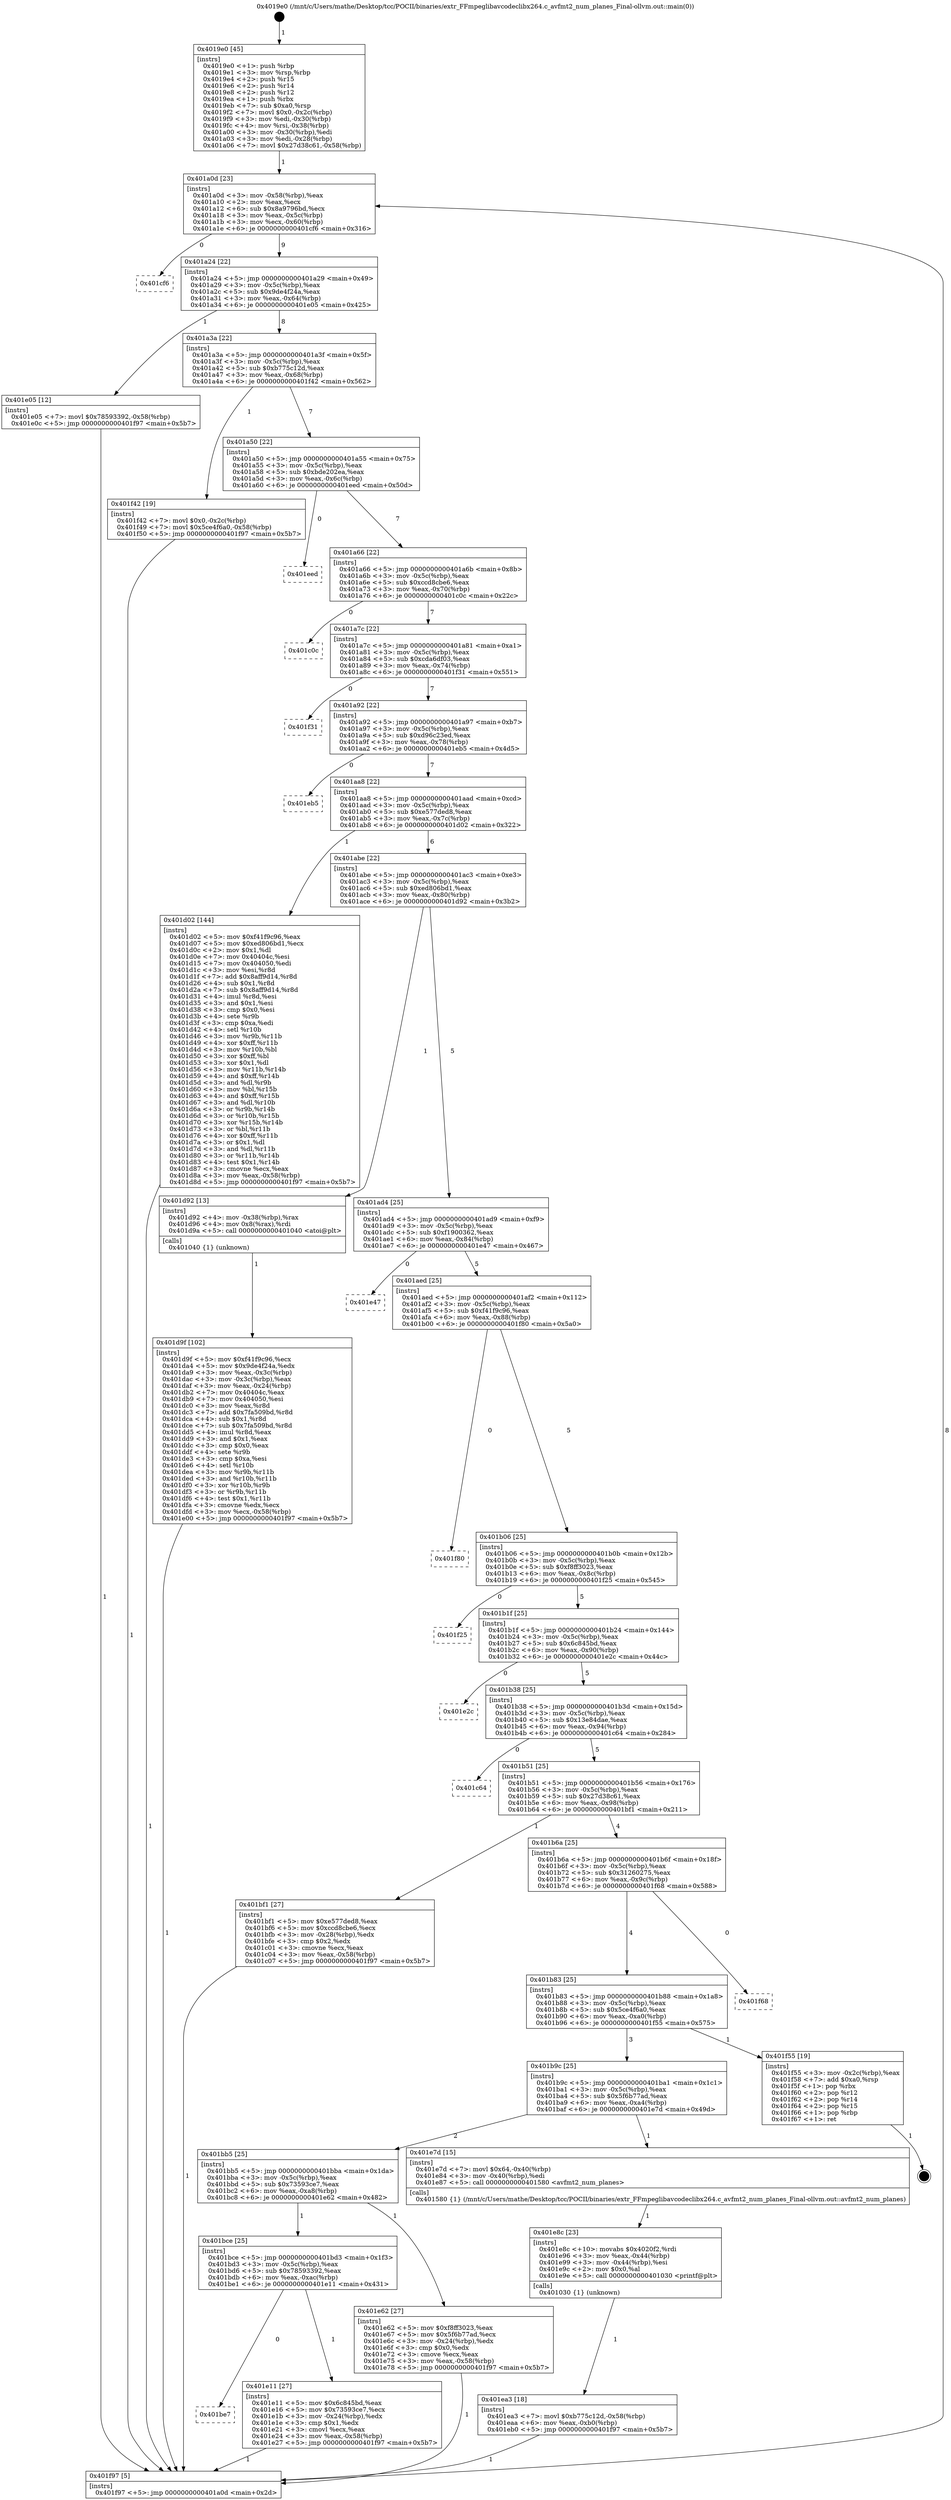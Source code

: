 digraph "0x4019e0" {
  label = "0x4019e0 (/mnt/c/Users/mathe/Desktop/tcc/POCII/binaries/extr_FFmpeglibavcodeclibx264.c_avfmt2_num_planes_Final-ollvm.out::main(0))"
  labelloc = "t"
  node[shape=record]

  Entry [label="",width=0.3,height=0.3,shape=circle,fillcolor=black,style=filled]
  "0x401a0d" [label="{
     0x401a0d [23]\l
     | [instrs]\l
     &nbsp;&nbsp;0x401a0d \<+3\>: mov -0x58(%rbp),%eax\l
     &nbsp;&nbsp;0x401a10 \<+2\>: mov %eax,%ecx\l
     &nbsp;&nbsp;0x401a12 \<+6\>: sub $0x8a9796bd,%ecx\l
     &nbsp;&nbsp;0x401a18 \<+3\>: mov %eax,-0x5c(%rbp)\l
     &nbsp;&nbsp;0x401a1b \<+3\>: mov %ecx,-0x60(%rbp)\l
     &nbsp;&nbsp;0x401a1e \<+6\>: je 0000000000401cf6 \<main+0x316\>\l
  }"]
  "0x401cf6" [label="{
     0x401cf6\l
  }", style=dashed]
  "0x401a24" [label="{
     0x401a24 [22]\l
     | [instrs]\l
     &nbsp;&nbsp;0x401a24 \<+5\>: jmp 0000000000401a29 \<main+0x49\>\l
     &nbsp;&nbsp;0x401a29 \<+3\>: mov -0x5c(%rbp),%eax\l
     &nbsp;&nbsp;0x401a2c \<+5\>: sub $0x9de4f24a,%eax\l
     &nbsp;&nbsp;0x401a31 \<+3\>: mov %eax,-0x64(%rbp)\l
     &nbsp;&nbsp;0x401a34 \<+6\>: je 0000000000401e05 \<main+0x425\>\l
  }"]
  Exit [label="",width=0.3,height=0.3,shape=circle,fillcolor=black,style=filled,peripheries=2]
  "0x401e05" [label="{
     0x401e05 [12]\l
     | [instrs]\l
     &nbsp;&nbsp;0x401e05 \<+7\>: movl $0x78593392,-0x58(%rbp)\l
     &nbsp;&nbsp;0x401e0c \<+5\>: jmp 0000000000401f97 \<main+0x5b7\>\l
  }"]
  "0x401a3a" [label="{
     0x401a3a [22]\l
     | [instrs]\l
     &nbsp;&nbsp;0x401a3a \<+5\>: jmp 0000000000401a3f \<main+0x5f\>\l
     &nbsp;&nbsp;0x401a3f \<+3\>: mov -0x5c(%rbp),%eax\l
     &nbsp;&nbsp;0x401a42 \<+5\>: sub $0xb775c12d,%eax\l
     &nbsp;&nbsp;0x401a47 \<+3\>: mov %eax,-0x68(%rbp)\l
     &nbsp;&nbsp;0x401a4a \<+6\>: je 0000000000401f42 \<main+0x562\>\l
  }"]
  "0x401ea3" [label="{
     0x401ea3 [18]\l
     | [instrs]\l
     &nbsp;&nbsp;0x401ea3 \<+7\>: movl $0xb775c12d,-0x58(%rbp)\l
     &nbsp;&nbsp;0x401eaa \<+6\>: mov %eax,-0xb0(%rbp)\l
     &nbsp;&nbsp;0x401eb0 \<+5\>: jmp 0000000000401f97 \<main+0x5b7\>\l
  }"]
  "0x401f42" [label="{
     0x401f42 [19]\l
     | [instrs]\l
     &nbsp;&nbsp;0x401f42 \<+7\>: movl $0x0,-0x2c(%rbp)\l
     &nbsp;&nbsp;0x401f49 \<+7\>: movl $0x5ce4f6a0,-0x58(%rbp)\l
     &nbsp;&nbsp;0x401f50 \<+5\>: jmp 0000000000401f97 \<main+0x5b7\>\l
  }"]
  "0x401a50" [label="{
     0x401a50 [22]\l
     | [instrs]\l
     &nbsp;&nbsp;0x401a50 \<+5\>: jmp 0000000000401a55 \<main+0x75\>\l
     &nbsp;&nbsp;0x401a55 \<+3\>: mov -0x5c(%rbp),%eax\l
     &nbsp;&nbsp;0x401a58 \<+5\>: sub $0xbde202ea,%eax\l
     &nbsp;&nbsp;0x401a5d \<+3\>: mov %eax,-0x6c(%rbp)\l
     &nbsp;&nbsp;0x401a60 \<+6\>: je 0000000000401eed \<main+0x50d\>\l
  }"]
  "0x401e8c" [label="{
     0x401e8c [23]\l
     | [instrs]\l
     &nbsp;&nbsp;0x401e8c \<+10\>: movabs $0x4020f2,%rdi\l
     &nbsp;&nbsp;0x401e96 \<+3\>: mov %eax,-0x44(%rbp)\l
     &nbsp;&nbsp;0x401e99 \<+3\>: mov -0x44(%rbp),%esi\l
     &nbsp;&nbsp;0x401e9c \<+2\>: mov $0x0,%al\l
     &nbsp;&nbsp;0x401e9e \<+5\>: call 0000000000401030 \<printf@plt\>\l
     | [calls]\l
     &nbsp;&nbsp;0x401030 \{1\} (unknown)\l
  }"]
  "0x401eed" [label="{
     0x401eed\l
  }", style=dashed]
  "0x401a66" [label="{
     0x401a66 [22]\l
     | [instrs]\l
     &nbsp;&nbsp;0x401a66 \<+5\>: jmp 0000000000401a6b \<main+0x8b\>\l
     &nbsp;&nbsp;0x401a6b \<+3\>: mov -0x5c(%rbp),%eax\l
     &nbsp;&nbsp;0x401a6e \<+5\>: sub $0xccd8cbe6,%eax\l
     &nbsp;&nbsp;0x401a73 \<+3\>: mov %eax,-0x70(%rbp)\l
     &nbsp;&nbsp;0x401a76 \<+6\>: je 0000000000401c0c \<main+0x22c\>\l
  }"]
  "0x401be7" [label="{
     0x401be7\l
  }", style=dashed]
  "0x401c0c" [label="{
     0x401c0c\l
  }", style=dashed]
  "0x401a7c" [label="{
     0x401a7c [22]\l
     | [instrs]\l
     &nbsp;&nbsp;0x401a7c \<+5\>: jmp 0000000000401a81 \<main+0xa1\>\l
     &nbsp;&nbsp;0x401a81 \<+3\>: mov -0x5c(%rbp),%eax\l
     &nbsp;&nbsp;0x401a84 \<+5\>: sub $0xcda6df03,%eax\l
     &nbsp;&nbsp;0x401a89 \<+3\>: mov %eax,-0x74(%rbp)\l
     &nbsp;&nbsp;0x401a8c \<+6\>: je 0000000000401f31 \<main+0x551\>\l
  }"]
  "0x401e11" [label="{
     0x401e11 [27]\l
     | [instrs]\l
     &nbsp;&nbsp;0x401e11 \<+5\>: mov $0x6c845bd,%eax\l
     &nbsp;&nbsp;0x401e16 \<+5\>: mov $0x73593ce7,%ecx\l
     &nbsp;&nbsp;0x401e1b \<+3\>: mov -0x24(%rbp),%edx\l
     &nbsp;&nbsp;0x401e1e \<+3\>: cmp $0x1,%edx\l
     &nbsp;&nbsp;0x401e21 \<+3\>: cmovl %ecx,%eax\l
     &nbsp;&nbsp;0x401e24 \<+3\>: mov %eax,-0x58(%rbp)\l
     &nbsp;&nbsp;0x401e27 \<+5\>: jmp 0000000000401f97 \<main+0x5b7\>\l
  }"]
  "0x401f31" [label="{
     0x401f31\l
  }", style=dashed]
  "0x401a92" [label="{
     0x401a92 [22]\l
     | [instrs]\l
     &nbsp;&nbsp;0x401a92 \<+5\>: jmp 0000000000401a97 \<main+0xb7\>\l
     &nbsp;&nbsp;0x401a97 \<+3\>: mov -0x5c(%rbp),%eax\l
     &nbsp;&nbsp;0x401a9a \<+5\>: sub $0xd96c23ed,%eax\l
     &nbsp;&nbsp;0x401a9f \<+3\>: mov %eax,-0x78(%rbp)\l
     &nbsp;&nbsp;0x401aa2 \<+6\>: je 0000000000401eb5 \<main+0x4d5\>\l
  }"]
  "0x401bce" [label="{
     0x401bce [25]\l
     | [instrs]\l
     &nbsp;&nbsp;0x401bce \<+5\>: jmp 0000000000401bd3 \<main+0x1f3\>\l
     &nbsp;&nbsp;0x401bd3 \<+3\>: mov -0x5c(%rbp),%eax\l
     &nbsp;&nbsp;0x401bd6 \<+5\>: sub $0x78593392,%eax\l
     &nbsp;&nbsp;0x401bdb \<+6\>: mov %eax,-0xac(%rbp)\l
     &nbsp;&nbsp;0x401be1 \<+6\>: je 0000000000401e11 \<main+0x431\>\l
  }"]
  "0x401eb5" [label="{
     0x401eb5\l
  }", style=dashed]
  "0x401aa8" [label="{
     0x401aa8 [22]\l
     | [instrs]\l
     &nbsp;&nbsp;0x401aa8 \<+5\>: jmp 0000000000401aad \<main+0xcd\>\l
     &nbsp;&nbsp;0x401aad \<+3\>: mov -0x5c(%rbp),%eax\l
     &nbsp;&nbsp;0x401ab0 \<+5\>: sub $0xe577ded8,%eax\l
     &nbsp;&nbsp;0x401ab5 \<+3\>: mov %eax,-0x7c(%rbp)\l
     &nbsp;&nbsp;0x401ab8 \<+6\>: je 0000000000401d02 \<main+0x322\>\l
  }"]
  "0x401e62" [label="{
     0x401e62 [27]\l
     | [instrs]\l
     &nbsp;&nbsp;0x401e62 \<+5\>: mov $0xf8ff3023,%eax\l
     &nbsp;&nbsp;0x401e67 \<+5\>: mov $0x5f6b77ad,%ecx\l
     &nbsp;&nbsp;0x401e6c \<+3\>: mov -0x24(%rbp),%edx\l
     &nbsp;&nbsp;0x401e6f \<+3\>: cmp $0x0,%edx\l
     &nbsp;&nbsp;0x401e72 \<+3\>: cmove %ecx,%eax\l
     &nbsp;&nbsp;0x401e75 \<+3\>: mov %eax,-0x58(%rbp)\l
     &nbsp;&nbsp;0x401e78 \<+5\>: jmp 0000000000401f97 \<main+0x5b7\>\l
  }"]
  "0x401d02" [label="{
     0x401d02 [144]\l
     | [instrs]\l
     &nbsp;&nbsp;0x401d02 \<+5\>: mov $0xf41f9c96,%eax\l
     &nbsp;&nbsp;0x401d07 \<+5\>: mov $0xed806bd1,%ecx\l
     &nbsp;&nbsp;0x401d0c \<+2\>: mov $0x1,%dl\l
     &nbsp;&nbsp;0x401d0e \<+7\>: mov 0x40404c,%esi\l
     &nbsp;&nbsp;0x401d15 \<+7\>: mov 0x404050,%edi\l
     &nbsp;&nbsp;0x401d1c \<+3\>: mov %esi,%r8d\l
     &nbsp;&nbsp;0x401d1f \<+7\>: add $0x8aff9d14,%r8d\l
     &nbsp;&nbsp;0x401d26 \<+4\>: sub $0x1,%r8d\l
     &nbsp;&nbsp;0x401d2a \<+7\>: sub $0x8aff9d14,%r8d\l
     &nbsp;&nbsp;0x401d31 \<+4\>: imul %r8d,%esi\l
     &nbsp;&nbsp;0x401d35 \<+3\>: and $0x1,%esi\l
     &nbsp;&nbsp;0x401d38 \<+3\>: cmp $0x0,%esi\l
     &nbsp;&nbsp;0x401d3b \<+4\>: sete %r9b\l
     &nbsp;&nbsp;0x401d3f \<+3\>: cmp $0xa,%edi\l
     &nbsp;&nbsp;0x401d42 \<+4\>: setl %r10b\l
     &nbsp;&nbsp;0x401d46 \<+3\>: mov %r9b,%r11b\l
     &nbsp;&nbsp;0x401d49 \<+4\>: xor $0xff,%r11b\l
     &nbsp;&nbsp;0x401d4d \<+3\>: mov %r10b,%bl\l
     &nbsp;&nbsp;0x401d50 \<+3\>: xor $0xff,%bl\l
     &nbsp;&nbsp;0x401d53 \<+3\>: xor $0x1,%dl\l
     &nbsp;&nbsp;0x401d56 \<+3\>: mov %r11b,%r14b\l
     &nbsp;&nbsp;0x401d59 \<+4\>: and $0xff,%r14b\l
     &nbsp;&nbsp;0x401d5d \<+3\>: and %dl,%r9b\l
     &nbsp;&nbsp;0x401d60 \<+3\>: mov %bl,%r15b\l
     &nbsp;&nbsp;0x401d63 \<+4\>: and $0xff,%r15b\l
     &nbsp;&nbsp;0x401d67 \<+3\>: and %dl,%r10b\l
     &nbsp;&nbsp;0x401d6a \<+3\>: or %r9b,%r14b\l
     &nbsp;&nbsp;0x401d6d \<+3\>: or %r10b,%r15b\l
     &nbsp;&nbsp;0x401d70 \<+3\>: xor %r15b,%r14b\l
     &nbsp;&nbsp;0x401d73 \<+3\>: or %bl,%r11b\l
     &nbsp;&nbsp;0x401d76 \<+4\>: xor $0xff,%r11b\l
     &nbsp;&nbsp;0x401d7a \<+3\>: or $0x1,%dl\l
     &nbsp;&nbsp;0x401d7d \<+3\>: and %dl,%r11b\l
     &nbsp;&nbsp;0x401d80 \<+3\>: or %r11b,%r14b\l
     &nbsp;&nbsp;0x401d83 \<+4\>: test $0x1,%r14b\l
     &nbsp;&nbsp;0x401d87 \<+3\>: cmovne %ecx,%eax\l
     &nbsp;&nbsp;0x401d8a \<+3\>: mov %eax,-0x58(%rbp)\l
     &nbsp;&nbsp;0x401d8d \<+5\>: jmp 0000000000401f97 \<main+0x5b7\>\l
  }"]
  "0x401abe" [label="{
     0x401abe [22]\l
     | [instrs]\l
     &nbsp;&nbsp;0x401abe \<+5\>: jmp 0000000000401ac3 \<main+0xe3\>\l
     &nbsp;&nbsp;0x401ac3 \<+3\>: mov -0x5c(%rbp),%eax\l
     &nbsp;&nbsp;0x401ac6 \<+5\>: sub $0xed806bd1,%eax\l
     &nbsp;&nbsp;0x401acb \<+3\>: mov %eax,-0x80(%rbp)\l
     &nbsp;&nbsp;0x401ace \<+6\>: je 0000000000401d92 \<main+0x3b2\>\l
  }"]
  "0x401bb5" [label="{
     0x401bb5 [25]\l
     | [instrs]\l
     &nbsp;&nbsp;0x401bb5 \<+5\>: jmp 0000000000401bba \<main+0x1da\>\l
     &nbsp;&nbsp;0x401bba \<+3\>: mov -0x5c(%rbp),%eax\l
     &nbsp;&nbsp;0x401bbd \<+5\>: sub $0x73593ce7,%eax\l
     &nbsp;&nbsp;0x401bc2 \<+6\>: mov %eax,-0xa8(%rbp)\l
     &nbsp;&nbsp;0x401bc8 \<+6\>: je 0000000000401e62 \<main+0x482\>\l
  }"]
  "0x401d92" [label="{
     0x401d92 [13]\l
     | [instrs]\l
     &nbsp;&nbsp;0x401d92 \<+4\>: mov -0x38(%rbp),%rax\l
     &nbsp;&nbsp;0x401d96 \<+4\>: mov 0x8(%rax),%rdi\l
     &nbsp;&nbsp;0x401d9a \<+5\>: call 0000000000401040 \<atoi@plt\>\l
     | [calls]\l
     &nbsp;&nbsp;0x401040 \{1\} (unknown)\l
  }"]
  "0x401ad4" [label="{
     0x401ad4 [25]\l
     | [instrs]\l
     &nbsp;&nbsp;0x401ad4 \<+5\>: jmp 0000000000401ad9 \<main+0xf9\>\l
     &nbsp;&nbsp;0x401ad9 \<+3\>: mov -0x5c(%rbp),%eax\l
     &nbsp;&nbsp;0x401adc \<+5\>: sub $0xf1900362,%eax\l
     &nbsp;&nbsp;0x401ae1 \<+6\>: mov %eax,-0x84(%rbp)\l
     &nbsp;&nbsp;0x401ae7 \<+6\>: je 0000000000401e47 \<main+0x467\>\l
  }"]
  "0x401e7d" [label="{
     0x401e7d [15]\l
     | [instrs]\l
     &nbsp;&nbsp;0x401e7d \<+7\>: movl $0x64,-0x40(%rbp)\l
     &nbsp;&nbsp;0x401e84 \<+3\>: mov -0x40(%rbp),%edi\l
     &nbsp;&nbsp;0x401e87 \<+5\>: call 0000000000401580 \<avfmt2_num_planes\>\l
     | [calls]\l
     &nbsp;&nbsp;0x401580 \{1\} (/mnt/c/Users/mathe/Desktop/tcc/POCII/binaries/extr_FFmpeglibavcodeclibx264.c_avfmt2_num_planes_Final-ollvm.out::avfmt2_num_planes)\l
  }"]
  "0x401e47" [label="{
     0x401e47\l
  }", style=dashed]
  "0x401aed" [label="{
     0x401aed [25]\l
     | [instrs]\l
     &nbsp;&nbsp;0x401aed \<+5\>: jmp 0000000000401af2 \<main+0x112\>\l
     &nbsp;&nbsp;0x401af2 \<+3\>: mov -0x5c(%rbp),%eax\l
     &nbsp;&nbsp;0x401af5 \<+5\>: sub $0xf41f9c96,%eax\l
     &nbsp;&nbsp;0x401afa \<+6\>: mov %eax,-0x88(%rbp)\l
     &nbsp;&nbsp;0x401b00 \<+6\>: je 0000000000401f80 \<main+0x5a0\>\l
  }"]
  "0x401b9c" [label="{
     0x401b9c [25]\l
     | [instrs]\l
     &nbsp;&nbsp;0x401b9c \<+5\>: jmp 0000000000401ba1 \<main+0x1c1\>\l
     &nbsp;&nbsp;0x401ba1 \<+3\>: mov -0x5c(%rbp),%eax\l
     &nbsp;&nbsp;0x401ba4 \<+5\>: sub $0x5f6b77ad,%eax\l
     &nbsp;&nbsp;0x401ba9 \<+6\>: mov %eax,-0xa4(%rbp)\l
     &nbsp;&nbsp;0x401baf \<+6\>: je 0000000000401e7d \<main+0x49d\>\l
  }"]
  "0x401f80" [label="{
     0x401f80\l
  }", style=dashed]
  "0x401b06" [label="{
     0x401b06 [25]\l
     | [instrs]\l
     &nbsp;&nbsp;0x401b06 \<+5\>: jmp 0000000000401b0b \<main+0x12b\>\l
     &nbsp;&nbsp;0x401b0b \<+3\>: mov -0x5c(%rbp),%eax\l
     &nbsp;&nbsp;0x401b0e \<+5\>: sub $0xf8ff3023,%eax\l
     &nbsp;&nbsp;0x401b13 \<+6\>: mov %eax,-0x8c(%rbp)\l
     &nbsp;&nbsp;0x401b19 \<+6\>: je 0000000000401f25 \<main+0x545\>\l
  }"]
  "0x401f55" [label="{
     0x401f55 [19]\l
     | [instrs]\l
     &nbsp;&nbsp;0x401f55 \<+3\>: mov -0x2c(%rbp),%eax\l
     &nbsp;&nbsp;0x401f58 \<+7\>: add $0xa0,%rsp\l
     &nbsp;&nbsp;0x401f5f \<+1\>: pop %rbx\l
     &nbsp;&nbsp;0x401f60 \<+2\>: pop %r12\l
     &nbsp;&nbsp;0x401f62 \<+2\>: pop %r14\l
     &nbsp;&nbsp;0x401f64 \<+2\>: pop %r15\l
     &nbsp;&nbsp;0x401f66 \<+1\>: pop %rbp\l
     &nbsp;&nbsp;0x401f67 \<+1\>: ret\l
  }"]
  "0x401f25" [label="{
     0x401f25\l
  }", style=dashed]
  "0x401b1f" [label="{
     0x401b1f [25]\l
     | [instrs]\l
     &nbsp;&nbsp;0x401b1f \<+5\>: jmp 0000000000401b24 \<main+0x144\>\l
     &nbsp;&nbsp;0x401b24 \<+3\>: mov -0x5c(%rbp),%eax\l
     &nbsp;&nbsp;0x401b27 \<+5\>: sub $0x6c845bd,%eax\l
     &nbsp;&nbsp;0x401b2c \<+6\>: mov %eax,-0x90(%rbp)\l
     &nbsp;&nbsp;0x401b32 \<+6\>: je 0000000000401e2c \<main+0x44c\>\l
  }"]
  "0x401b83" [label="{
     0x401b83 [25]\l
     | [instrs]\l
     &nbsp;&nbsp;0x401b83 \<+5\>: jmp 0000000000401b88 \<main+0x1a8\>\l
     &nbsp;&nbsp;0x401b88 \<+3\>: mov -0x5c(%rbp),%eax\l
     &nbsp;&nbsp;0x401b8b \<+5\>: sub $0x5ce4f6a0,%eax\l
     &nbsp;&nbsp;0x401b90 \<+6\>: mov %eax,-0xa0(%rbp)\l
     &nbsp;&nbsp;0x401b96 \<+6\>: je 0000000000401f55 \<main+0x575\>\l
  }"]
  "0x401e2c" [label="{
     0x401e2c\l
  }", style=dashed]
  "0x401b38" [label="{
     0x401b38 [25]\l
     | [instrs]\l
     &nbsp;&nbsp;0x401b38 \<+5\>: jmp 0000000000401b3d \<main+0x15d\>\l
     &nbsp;&nbsp;0x401b3d \<+3\>: mov -0x5c(%rbp),%eax\l
     &nbsp;&nbsp;0x401b40 \<+5\>: sub $0x13e84dae,%eax\l
     &nbsp;&nbsp;0x401b45 \<+6\>: mov %eax,-0x94(%rbp)\l
     &nbsp;&nbsp;0x401b4b \<+6\>: je 0000000000401c64 \<main+0x284\>\l
  }"]
  "0x401f68" [label="{
     0x401f68\l
  }", style=dashed]
  "0x401c64" [label="{
     0x401c64\l
  }", style=dashed]
  "0x401b51" [label="{
     0x401b51 [25]\l
     | [instrs]\l
     &nbsp;&nbsp;0x401b51 \<+5\>: jmp 0000000000401b56 \<main+0x176\>\l
     &nbsp;&nbsp;0x401b56 \<+3\>: mov -0x5c(%rbp),%eax\l
     &nbsp;&nbsp;0x401b59 \<+5\>: sub $0x27d38c61,%eax\l
     &nbsp;&nbsp;0x401b5e \<+6\>: mov %eax,-0x98(%rbp)\l
     &nbsp;&nbsp;0x401b64 \<+6\>: je 0000000000401bf1 \<main+0x211\>\l
  }"]
  "0x401d9f" [label="{
     0x401d9f [102]\l
     | [instrs]\l
     &nbsp;&nbsp;0x401d9f \<+5\>: mov $0xf41f9c96,%ecx\l
     &nbsp;&nbsp;0x401da4 \<+5\>: mov $0x9de4f24a,%edx\l
     &nbsp;&nbsp;0x401da9 \<+3\>: mov %eax,-0x3c(%rbp)\l
     &nbsp;&nbsp;0x401dac \<+3\>: mov -0x3c(%rbp),%eax\l
     &nbsp;&nbsp;0x401daf \<+3\>: mov %eax,-0x24(%rbp)\l
     &nbsp;&nbsp;0x401db2 \<+7\>: mov 0x40404c,%eax\l
     &nbsp;&nbsp;0x401db9 \<+7\>: mov 0x404050,%esi\l
     &nbsp;&nbsp;0x401dc0 \<+3\>: mov %eax,%r8d\l
     &nbsp;&nbsp;0x401dc3 \<+7\>: add $0x7fa509bd,%r8d\l
     &nbsp;&nbsp;0x401dca \<+4\>: sub $0x1,%r8d\l
     &nbsp;&nbsp;0x401dce \<+7\>: sub $0x7fa509bd,%r8d\l
     &nbsp;&nbsp;0x401dd5 \<+4\>: imul %r8d,%eax\l
     &nbsp;&nbsp;0x401dd9 \<+3\>: and $0x1,%eax\l
     &nbsp;&nbsp;0x401ddc \<+3\>: cmp $0x0,%eax\l
     &nbsp;&nbsp;0x401ddf \<+4\>: sete %r9b\l
     &nbsp;&nbsp;0x401de3 \<+3\>: cmp $0xa,%esi\l
     &nbsp;&nbsp;0x401de6 \<+4\>: setl %r10b\l
     &nbsp;&nbsp;0x401dea \<+3\>: mov %r9b,%r11b\l
     &nbsp;&nbsp;0x401ded \<+3\>: and %r10b,%r11b\l
     &nbsp;&nbsp;0x401df0 \<+3\>: xor %r10b,%r9b\l
     &nbsp;&nbsp;0x401df3 \<+3\>: or %r9b,%r11b\l
     &nbsp;&nbsp;0x401df6 \<+4\>: test $0x1,%r11b\l
     &nbsp;&nbsp;0x401dfa \<+3\>: cmovne %edx,%ecx\l
     &nbsp;&nbsp;0x401dfd \<+3\>: mov %ecx,-0x58(%rbp)\l
     &nbsp;&nbsp;0x401e00 \<+5\>: jmp 0000000000401f97 \<main+0x5b7\>\l
  }"]
  "0x401bf1" [label="{
     0x401bf1 [27]\l
     | [instrs]\l
     &nbsp;&nbsp;0x401bf1 \<+5\>: mov $0xe577ded8,%eax\l
     &nbsp;&nbsp;0x401bf6 \<+5\>: mov $0xccd8cbe6,%ecx\l
     &nbsp;&nbsp;0x401bfb \<+3\>: mov -0x28(%rbp),%edx\l
     &nbsp;&nbsp;0x401bfe \<+3\>: cmp $0x2,%edx\l
     &nbsp;&nbsp;0x401c01 \<+3\>: cmovne %ecx,%eax\l
     &nbsp;&nbsp;0x401c04 \<+3\>: mov %eax,-0x58(%rbp)\l
     &nbsp;&nbsp;0x401c07 \<+5\>: jmp 0000000000401f97 \<main+0x5b7\>\l
  }"]
  "0x401b6a" [label="{
     0x401b6a [25]\l
     | [instrs]\l
     &nbsp;&nbsp;0x401b6a \<+5\>: jmp 0000000000401b6f \<main+0x18f\>\l
     &nbsp;&nbsp;0x401b6f \<+3\>: mov -0x5c(%rbp),%eax\l
     &nbsp;&nbsp;0x401b72 \<+5\>: sub $0x31260275,%eax\l
     &nbsp;&nbsp;0x401b77 \<+6\>: mov %eax,-0x9c(%rbp)\l
     &nbsp;&nbsp;0x401b7d \<+6\>: je 0000000000401f68 \<main+0x588\>\l
  }"]
  "0x401f97" [label="{
     0x401f97 [5]\l
     | [instrs]\l
     &nbsp;&nbsp;0x401f97 \<+5\>: jmp 0000000000401a0d \<main+0x2d\>\l
  }"]
  "0x4019e0" [label="{
     0x4019e0 [45]\l
     | [instrs]\l
     &nbsp;&nbsp;0x4019e0 \<+1\>: push %rbp\l
     &nbsp;&nbsp;0x4019e1 \<+3\>: mov %rsp,%rbp\l
     &nbsp;&nbsp;0x4019e4 \<+2\>: push %r15\l
     &nbsp;&nbsp;0x4019e6 \<+2\>: push %r14\l
     &nbsp;&nbsp;0x4019e8 \<+2\>: push %r12\l
     &nbsp;&nbsp;0x4019ea \<+1\>: push %rbx\l
     &nbsp;&nbsp;0x4019eb \<+7\>: sub $0xa0,%rsp\l
     &nbsp;&nbsp;0x4019f2 \<+7\>: movl $0x0,-0x2c(%rbp)\l
     &nbsp;&nbsp;0x4019f9 \<+3\>: mov %edi,-0x30(%rbp)\l
     &nbsp;&nbsp;0x4019fc \<+4\>: mov %rsi,-0x38(%rbp)\l
     &nbsp;&nbsp;0x401a00 \<+3\>: mov -0x30(%rbp),%edi\l
     &nbsp;&nbsp;0x401a03 \<+3\>: mov %edi,-0x28(%rbp)\l
     &nbsp;&nbsp;0x401a06 \<+7\>: movl $0x27d38c61,-0x58(%rbp)\l
  }"]
  Entry -> "0x4019e0" [label=" 1"]
  "0x401a0d" -> "0x401cf6" [label=" 0"]
  "0x401a0d" -> "0x401a24" [label=" 9"]
  "0x401f55" -> Exit [label=" 1"]
  "0x401a24" -> "0x401e05" [label=" 1"]
  "0x401a24" -> "0x401a3a" [label=" 8"]
  "0x401f42" -> "0x401f97" [label=" 1"]
  "0x401a3a" -> "0x401f42" [label=" 1"]
  "0x401a3a" -> "0x401a50" [label=" 7"]
  "0x401ea3" -> "0x401f97" [label=" 1"]
  "0x401a50" -> "0x401eed" [label=" 0"]
  "0x401a50" -> "0x401a66" [label=" 7"]
  "0x401e8c" -> "0x401ea3" [label=" 1"]
  "0x401a66" -> "0x401c0c" [label=" 0"]
  "0x401a66" -> "0x401a7c" [label=" 7"]
  "0x401e7d" -> "0x401e8c" [label=" 1"]
  "0x401a7c" -> "0x401f31" [label=" 0"]
  "0x401a7c" -> "0x401a92" [label=" 7"]
  "0x401e62" -> "0x401f97" [label=" 1"]
  "0x401a92" -> "0x401eb5" [label=" 0"]
  "0x401a92" -> "0x401aa8" [label=" 7"]
  "0x401bce" -> "0x401be7" [label=" 0"]
  "0x401aa8" -> "0x401d02" [label=" 1"]
  "0x401aa8" -> "0x401abe" [label=" 6"]
  "0x401bce" -> "0x401e11" [label=" 1"]
  "0x401abe" -> "0x401d92" [label=" 1"]
  "0x401abe" -> "0x401ad4" [label=" 5"]
  "0x401bb5" -> "0x401bce" [label=" 1"]
  "0x401ad4" -> "0x401e47" [label=" 0"]
  "0x401ad4" -> "0x401aed" [label=" 5"]
  "0x401bb5" -> "0x401e62" [label=" 1"]
  "0x401aed" -> "0x401f80" [label=" 0"]
  "0x401aed" -> "0x401b06" [label=" 5"]
  "0x401b9c" -> "0x401bb5" [label=" 2"]
  "0x401b06" -> "0x401f25" [label=" 0"]
  "0x401b06" -> "0x401b1f" [label=" 5"]
  "0x401b9c" -> "0x401e7d" [label=" 1"]
  "0x401b1f" -> "0x401e2c" [label=" 0"]
  "0x401b1f" -> "0x401b38" [label=" 5"]
  "0x401b83" -> "0x401b9c" [label=" 3"]
  "0x401b38" -> "0x401c64" [label=" 0"]
  "0x401b38" -> "0x401b51" [label=" 5"]
  "0x401b83" -> "0x401f55" [label=" 1"]
  "0x401b51" -> "0x401bf1" [label=" 1"]
  "0x401b51" -> "0x401b6a" [label=" 4"]
  "0x401bf1" -> "0x401f97" [label=" 1"]
  "0x4019e0" -> "0x401a0d" [label=" 1"]
  "0x401f97" -> "0x401a0d" [label=" 8"]
  "0x401d02" -> "0x401f97" [label=" 1"]
  "0x401d92" -> "0x401d9f" [label=" 1"]
  "0x401d9f" -> "0x401f97" [label=" 1"]
  "0x401e05" -> "0x401f97" [label=" 1"]
  "0x401e11" -> "0x401f97" [label=" 1"]
  "0x401b6a" -> "0x401f68" [label=" 0"]
  "0x401b6a" -> "0x401b83" [label=" 4"]
}
